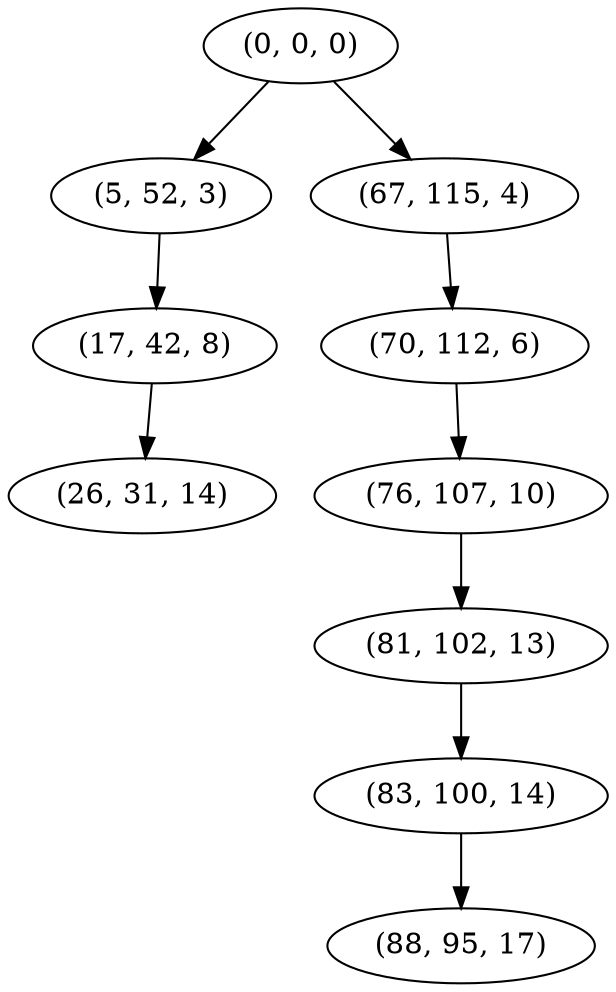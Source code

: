 digraph tree {
    "(0, 0, 0)";
    "(5, 52, 3)";
    "(17, 42, 8)";
    "(26, 31, 14)";
    "(67, 115, 4)";
    "(70, 112, 6)";
    "(76, 107, 10)";
    "(81, 102, 13)";
    "(83, 100, 14)";
    "(88, 95, 17)";
    "(0, 0, 0)" -> "(5, 52, 3)";
    "(0, 0, 0)" -> "(67, 115, 4)";
    "(5, 52, 3)" -> "(17, 42, 8)";
    "(17, 42, 8)" -> "(26, 31, 14)";
    "(67, 115, 4)" -> "(70, 112, 6)";
    "(70, 112, 6)" -> "(76, 107, 10)";
    "(76, 107, 10)" -> "(81, 102, 13)";
    "(81, 102, 13)" -> "(83, 100, 14)";
    "(83, 100, 14)" -> "(88, 95, 17)";
}
